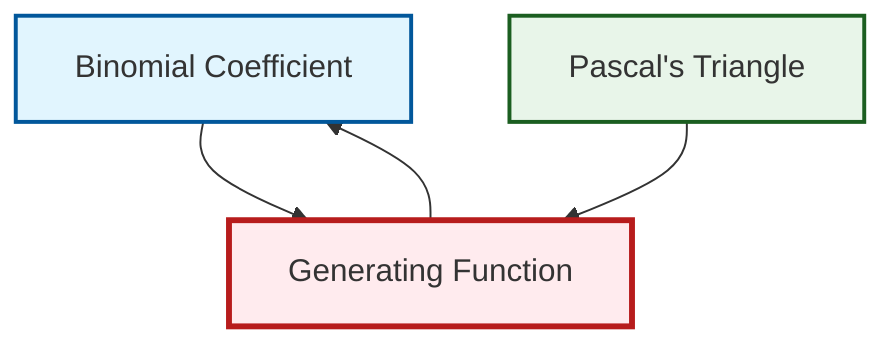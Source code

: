 graph TD
    classDef definition fill:#e1f5fe,stroke:#01579b,stroke-width:2px
    classDef theorem fill:#f3e5f5,stroke:#4a148c,stroke-width:2px
    classDef axiom fill:#fff3e0,stroke:#e65100,stroke-width:2px
    classDef example fill:#e8f5e9,stroke:#1b5e20,stroke-width:2px
    classDef current fill:#ffebee,stroke:#b71c1c,stroke-width:3px
    def-binomial-coefficient["Binomial Coefficient"]:::definition
    def-generating-function["Generating Function"]:::definition
    ex-pascals-triangle["Pascal's Triangle"]:::example
    def-binomial-coefficient --> def-generating-function
    ex-pascals-triangle --> def-generating-function
    def-generating-function --> def-binomial-coefficient
    class def-generating-function current